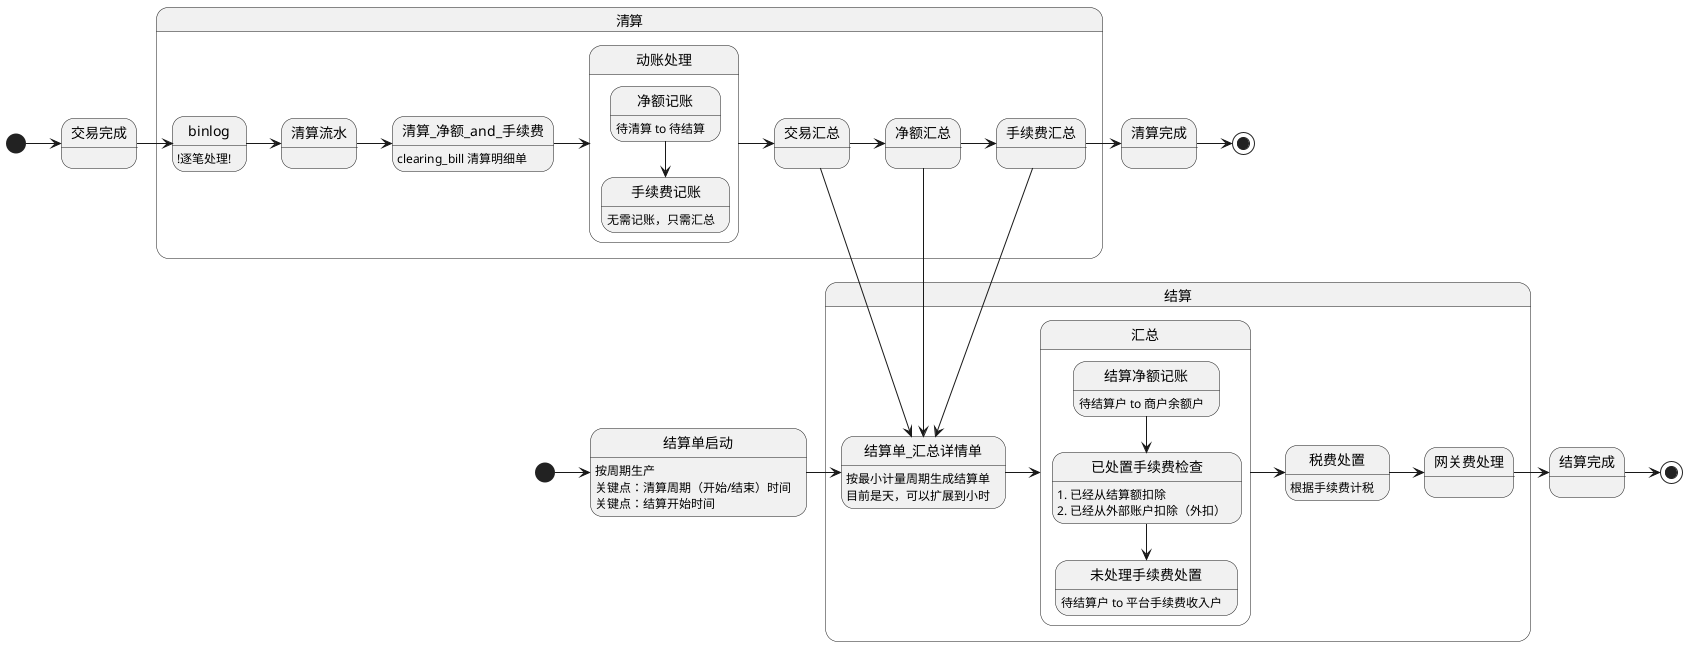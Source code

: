 @startuml
state s1 <<start>>
state s2 <<start>>
state e1 <<end>>
state e2 <<end>>
结算单启动: 按周期生产
结算单启动: 关键点：清算周期（开始/结束）时间
结算单启动: 关键点：结算开始时间

s1 -> 交易完成
s2 -> 结算单启动

state 清算 {
	binlog -> 清算流水
	binlog: !逐笔处理!
	清算流水 -> 清算_净额_and_手续费
	清算_净额_and_手续费: clearing_bill 清算明细单
	清算_净额_and_手续费 -> 动账处理
	state 动账处理 {
		净额记账 --> 手续费记账
		净额记账: 待清算 to 待结算
		手续费记账: 无需记账，只需汇总
	}
	动账处理 -> 交易汇总
	交易汇总 -> 净额汇总
	净额汇总 -> 手续费汇总
}

state 结算 {
	结算单_汇总详情单 -> 汇总
	结算单_汇总详情单: 按最小计量周期生成结算单
	结算单_汇总详情单: 目前是天，可以扩展到小时
	state 汇总 {
		结算净额记账 --> 已处置手续费检查
		结算净额记账: 待结算户 to 商户余额户
		已处置手续费检查: 1. 已经从结算额扣除
		已处置手续费检查: 2. 已经从外部账户扣除（外扣）
		已处置手续费检查 --> 未处理手续费处置
		未处理手续费处置: 待结算户 to 平台手续费收入户
	}
	汇总 -> 税费处置
	税费处置: 根据手续费计税
	税费处置 -> 网关费处理
}

交易完成 -> binlog
结算单启动 -> 结算单_汇总详情单

交易汇总 --> 结算单_汇总详情单
净额汇总 --> 结算单_汇总详情单
手续费汇总 --> 结算单_汇总详情单

手续费汇总 -> 清算完成
网关费处理 -> 结算完成

清算完成 -> e1
结算完成 -> e2
@enduml